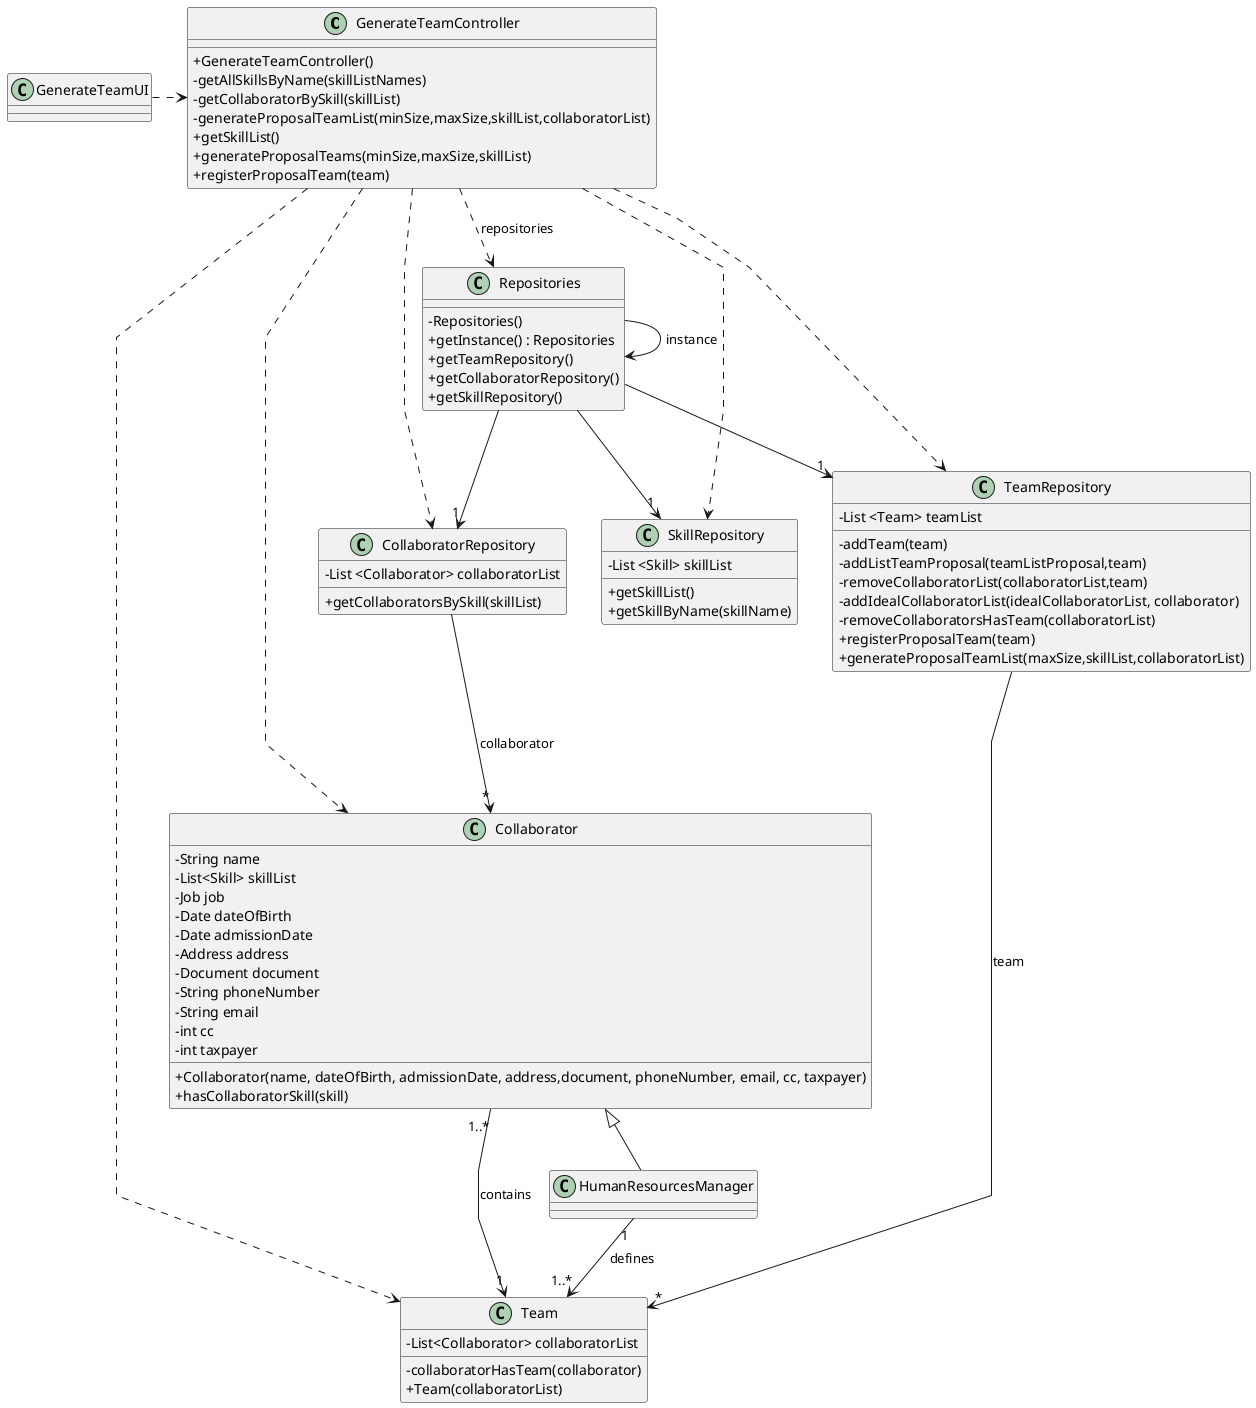 @startuml
'skinparam monochrome true
skinparam packageStyle rectangle
skinparam shadowing false
skinparam linetype polyline
'skinparam linetype orto

skinparam classAttributeIconSize 0

'left to right direction

class GenerateTeamController {
    + GenerateTeamController()
    - getAllSkillsByName(skillListNames)
    - getCollaboratorBySkill(skillList)
    - generateProposalTeamList(minSize,maxSize,skillList,collaboratorList)
    + getSkillList()
    + generateProposalTeams(minSize,maxSize,skillList)
    + registerProposalTeam(team)
}

class Team {
    - List<Collaborator> collaboratorList
    - collaboratorHasTeam(collaborator)
    + Team(collaboratorList)

}

class GenerateTeamUI {
}

class Collaborator {
    -String name
    -List<Skill> skillList
    -Job job
    -Date dateOfBirth
    -Date admissionDate
    -Address address
    -Document document
    -String phoneNumber
    -String email
    -int cc
    -int taxpayer

    + Collaborator(name, dateOfBirth, admissionDate, address,document, phoneNumber, email, cc, taxpayer)
    + hasCollaboratorSkill(skill)
}


class HumanResourcesManager {
}

class Repositories {

    - Repositories()
    + getInstance() : Repositories
    + getTeamRepository()
    + getCollaboratorRepository()
    + getSkillRepository()
}

class TeamRepository {
    - List <Team> teamList
    - addTeam(team)
    - addListTeamProposal(teamListProposal,team)
    - removeCollaboratorList(collaboratorList,team)
    - addIdealCollaboratorList(idealCollaboratorList, collaborator)
    - removeCollaboratorsHasTeam(collaboratorList)
    + registerProposalTeam(team)
    + generateProposalTeamList(maxSize,skillList,collaboratorList)
}

class SkillRepository {
    - List <Skill> skillList
    + getSkillList()
    + getSkillByName(skillName)
}

class CollaboratorRepository {
    - List <Collaborator> collaboratorList
    + getCollaboratorsBySkill(skillList)
}

class HumanResourcesManager{}

GenerateTeamController .> Repositories : repositories

GenerateTeamUI .> GenerateTeamController
Repositories -> Repositories : instance

Repositories --> "1" TeamRepository
Repositories --> "1" SkillRepository
Repositories --> "1" CollaboratorRepository

TeamRepository ---> "*" Team : team
CollaboratorRepository ---> "*" Collaborator : collaborator

GenerateTeamController ...> TeamRepository
GenerateTeamController ...> SkillRepository
GenerateTeamController ...> CollaboratorRepository
GenerateTeamController .> Collaborator
GenerateTeamController .> Team

Collaborator  <|-- HumanResourcesManager

HumanResourcesManager "1" --> "1..*" Team : defines
Collaborator "1..*" --> "1" Team : contains



@enduml